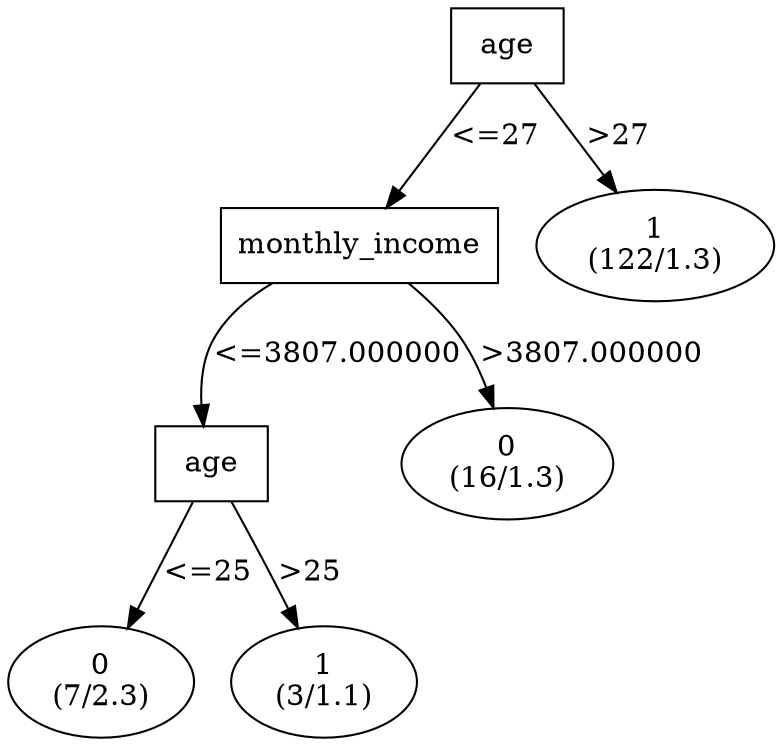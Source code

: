 digraph YaDT {
n0 [ shape=box, label="age\n"]
n0 -> n1 [label="<=27"]
n1 [ shape=box, label="monthly_income\n"]
n1 -> n2 [label="<=3807.000000"]
n2 [ shape=box, label="age\n"]
n2 -> n3 [label="<=25"]
n3 [ shape=ellipse, label="0\n(7/2.3)"]
n2 -> n4 [label=">25"]
n4 [ shape=ellipse, label="1\n(3/1.1)"]
n1 -> n6 [label=">3807.000000"]
n6 [ shape=ellipse, label="0\n(16/1.3)"]
n0 -> n8 [label=">27"]
n8 [ shape=ellipse, label="1\n(122/1.3)"]
}
